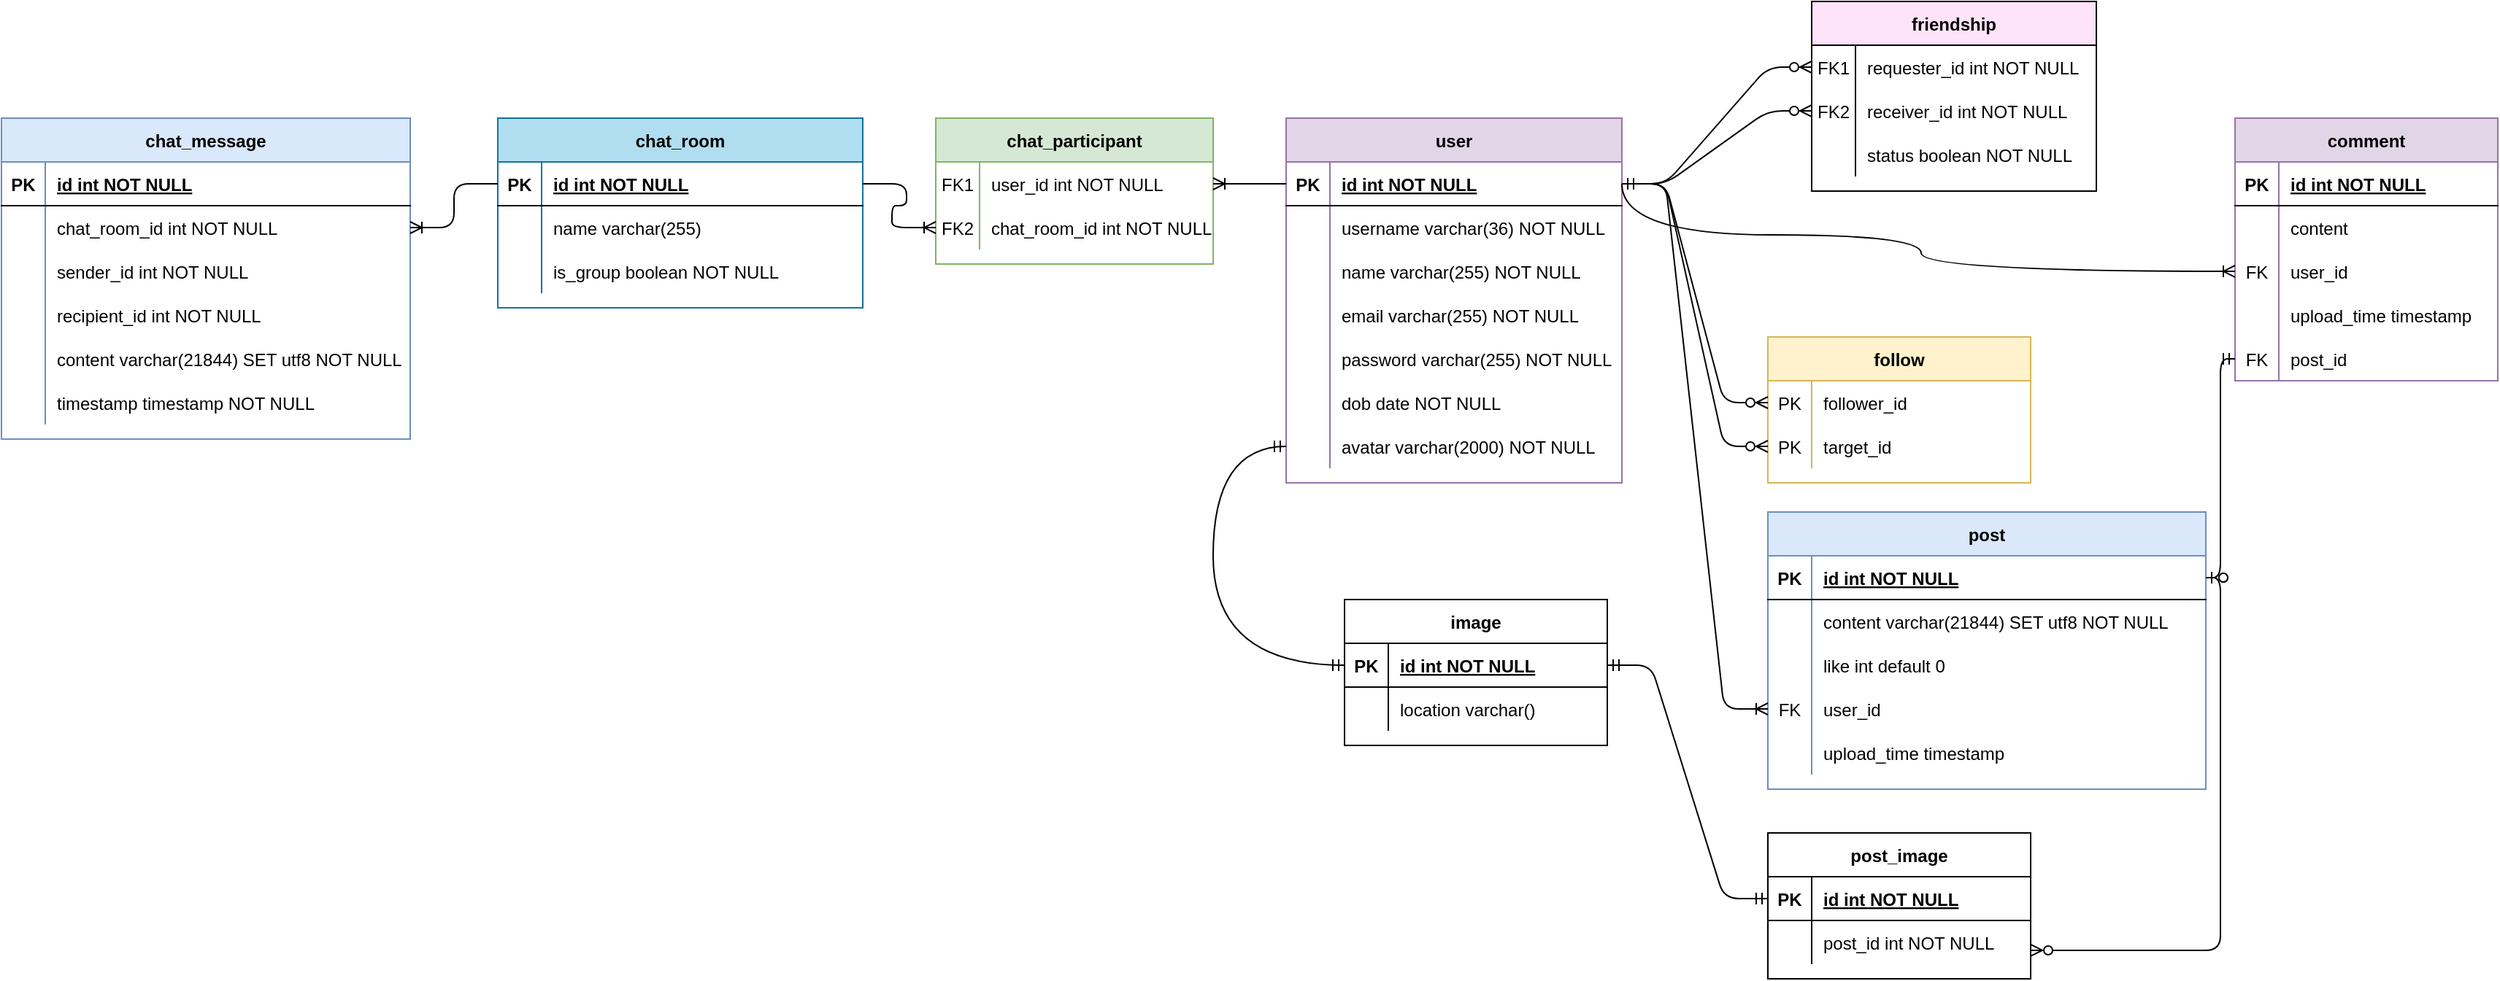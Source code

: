 <mxfile version="14.5.1" type="device"><diagram id="R2lEEEUBdFMjLlhIrx00" name="Page-1"><mxGraphModel dx="1185" dy="685" grid="1" gridSize="10" guides="1" tooltips="1" connect="1" arrows="1" fold="1" page="1" pageScale="1" pageWidth="850" pageHeight="1100" background="#ffffff" math="0" shadow="0" extFonts="Permanent Marker^https://fonts.googleapis.com/css?family=Permanent+Marker"><root><mxCell id="0"/><mxCell id="1" parent="0"/><mxCell id="C-vyLk0tnHw3VtMMgP7b-2" value="chat_room" style="shape=table;startSize=30;container=1;collapsible=1;childLayout=tableLayout;fixedRows=1;rowLines=0;fontStyle=1;align=center;resizeLast=1;fillColor=#b1ddf0;strokeColor=#10739e;" parent="1" vertex="1"><mxGeometry x="440" y="120" width="250" height="130" as="geometry"/></mxCell><mxCell id="C-vyLk0tnHw3VtMMgP7b-3" value="" style="shape=partialRectangle;collapsible=0;dropTarget=0;pointerEvents=0;fillColor=none;points=[[0,0.5],[1,0.5]];portConstraint=eastwest;top=0;left=0;right=0;bottom=1;" parent="C-vyLk0tnHw3VtMMgP7b-2" vertex="1"><mxGeometry y="30" width="250" height="30" as="geometry"/></mxCell><mxCell id="C-vyLk0tnHw3VtMMgP7b-4" value="PK" style="shape=partialRectangle;overflow=hidden;connectable=0;fillColor=none;top=0;left=0;bottom=0;right=0;fontStyle=1;" parent="C-vyLk0tnHw3VtMMgP7b-3" vertex="1"><mxGeometry width="30" height="30" as="geometry"/></mxCell><mxCell id="C-vyLk0tnHw3VtMMgP7b-5" value="id int NOT NULL " style="shape=partialRectangle;overflow=hidden;connectable=0;fillColor=none;top=0;left=0;bottom=0;right=0;align=left;spacingLeft=6;fontStyle=5;" parent="C-vyLk0tnHw3VtMMgP7b-3" vertex="1"><mxGeometry x="30" width="220" height="30" as="geometry"/></mxCell><mxCell id="C-vyLk0tnHw3VtMMgP7b-6" value="" style="shape=partialRectangle;collapsible=0;dropTarget=0;pointerEvents=0;fillColor=none;points=[[0,0.5],[1,0.5]];portConstraint=eastwest;top=0;left=0;right=0;bottom=0;" parent="C-vyLk0tnHw3VtMMgP7b-2" vertex="1"><mxGeometry y="60" width="250" height="30" as="geometry"/></mxCell><mxCell id="C-vyLk0tnHw3VtMMgP7b-7" value="" style="shape=partialRectangle;overflow=hidden;connectable=0;fillColor=none;top=0;left=0;bottom=0;right=0;" parent="C-vyLk0tnHw3VtMMgP7b-6" vertex="1"><mxGeometry width="30" height="30" as="geometry"/></mxCell><mxCell id="C-vyLk0tnHw3VtMMgP7b-8" value="name varchar(255)" style="shape=partialRectangle;overflow=hidden;connectable=0;fillColor=none;top=0;left=0;bottom=0;right=0;align=left;spacingLeft=6;" parent="C-vyLk0tnHw3VtMMgP7b-6" vertex="1"><mxGeometry x="30" width="220" height="30" as="geometry"/></mxCell><mxCell id="C-vyLk0tnHw3VtMMgP7b-9" value="" style="shape=partialRectangle;collapsible=0;dropTarget=0;pointerEvents=0;fillColor=none;points=[[0,0.5],[1,0.5]];portConstraint=eastwest;top=0;left=0;right=0;bottom=0;" parent="C-vyLk0tnHw3VtMMgP7b-2" vertex="1"><mxGeometry y="90" width="250" height="30" as="geometry"/></mxCell><mxCell id="C-vyLk0tnHw3VtMMgP7b-10" value="" style="shape=partialRectangle;overflow=hidden;connectable=0;fillColor=none;top=0;left=0;bottom=0;right=0;" parent="C-vyLk0tnHw3VtMMgP7b-9" vertex="1"><mxGeometry width="30" height="30" as="geometry"/></mxCell><mxCell id="C-vyLk0tnHw3VtMMgP7b-11" value="is_group boolean NOT NULL" style="shape=partialRectangle;overflow=hidden;connectable=0;fillColor=none;top=0;left=0;bottom=0;right=0;align=left;spacingLeft=6;" parent="C-vyLk0tnHw3VtMMgP7b-9" vertex="1"><mxGeometry x="30" width="220" height="30" as="geometry"/></mxCell><mxCell id="C-vyLk0tnHw3VtMMgP7b-23" value="chat_message" style="shape=table;startSize=30;container=1;collapsible=1;childLayout=tableLayout;fixedRows=1;rowLines=0;fontStyle=1;align=center;resizeLast=1;fillColor=#dae8fc;strokeColor=#6c8ebf;" parent="1" vertex="1"><mxGeometry x="100" y="120" width="280" height="220" as="geometry"/></mxCell><mxCell id="C-vyLk0tnHw3VtMMgP7b-24" value="" style="shape=partialRectangle;collapsible=0;dropTarget=0;pointerEvents=0;fillColor=none;points=[[0,0.5],[1,0.5]];portConstraint=eastwest;top=0;left=0;right=0;bottom=1;" parent="C-vyLk0tnHw3VtMMgP7b-23" vertex="1"><mxGeometry y="30" width="280" height="30" as="geometry"/></mxCell><mxCell id="C-vyLk0tnHw3VtMMgP7b-25" value="PK" style="shape=partialRectangle;overflow=hidden;connectable=0;fillColor=none;top=0;left=0;bottom=0;right=0;fontStyle=1;" parent="C-vyLk0tnHw3VtMMgP7b-24" vertex="1"><mxGeometry width="30" height="30" as="geometry"/></mxCell><mxCell id="C-vyLk0tnHw3VtMMgP7b-26" value="id int NOT NULL " style="shape=partialRectangle;overflow=hidden;connectable=0;fillColor=none;top=0;left=0;bottom=0;right=0;align=left;spacingLeft=6;fontStyle=5;" parent="C-vyLk0tnHw3VtMMgP7b-24" vertex="1"><mxGeometry x="30" width="250" height="30" as="geometry"/></mxCell><mxCell id="C-vyLk0tnHw3VtMMgP7b-27" value="" style="shape=partialRectangle;collapsible=0;dropTarget=0;pointerEvents=0;fillColor=none;points=[[0,0.5],[1,0.5]];portConstraint=eastwest;top=0;left=0;right=0;bottom=0;" parent="C-vyLk0tnHw3VtMMgP7b-23" vertex="1"><mxGeometry y="60" width="280" height="30" as="geometry"/></mxCell><mxCell id="C-vyLk0tnHw3VtMMgP7b-28" value="" style="shape=partialRectangle;overflow=hidden;connectable=0;fillColor=none;top=0;left=0;bottom=0;right=0;" parent="C-vyLk0tnHw3VtMMgP7b-27" vertex="1"><mxGeometry width="30" height="30" as="geometry"/></mxCell><mxCell id="C-vyLk0tnHw3VtMMgP7b-29" value="chat_room_id int NOT NULL" style="shape=partialRectangle;overflow=hidden;connectable=0;fillColor=none;top=0;left=0;bottom=0;right=0;align=left;spacingLeft=6;" parent="C-vyLk0tnHw3VtMMgP7b-27" vertex="1"><mxGeometry x="30" width="250" height="30" as="geometry"/></mxCell><mxCell id="GnM3e8JWFjY0dVEwa9tI-35" value="" style="shape=partialRectangle;collapsible=0;dropTarget=0;pointerEvents=0;fillColor=none;points=[[0,0.5],[1,0.5]];portConstraint=eastwest;top=0;left=0;right=0;bottom=0;" parent="C-vyLk0tnHw3VtMMgP7b-23" vertex="1"><mxGeometry y="90" width="280" height="30" as="geometry"/></mxCell><mxCell id="GnM3e8JWFjY0dVEwa9tI-36" value="" style="shape=partialRectangle;overflow=hidden;connectable=0;fillColor=none;top=0;left=0;bottom=0;right=0;" parent="GnM3e8JWFjY0dVEwa9tI-35" vertex="1"><mxGeometry width="30" height="30" as="geometry"/></mxCell><mxCell id="GnM3e8JWFjY0dVEwa9tI-37" value="sender_id int NOT NULL" style="shape=partialRectangle;overflow=hidden;connectable=0;fillColor=none;top=0;left=0;bottom=0;right=0;align=left;spacingLeft=6;" parent="GnM3e8JWFjY0dVEwa9tI-35" vertex="1"><mxGeometry x="30" width="250" height="30" as="geometry"/></mxCell><mxCell id="GnM3e8JWFjY0dVEwa9tI-38" value="" style="shape=partialRectangle;collapsible=0;dropTarget=0;pointerEvents=0;fillColor=none;points=[[0,0.5],[1,0.5]];portConstraint=eastwest;top=0;left=0;right=0;bottom=0;" parent="C-vyLk0tnHw3VtMMgP7b-23" vertex="1"><mxGeometry y="120" width="280" height="30" as="geometry"/></mxCell><mxCell id="GnM3e8JWFjY0dVEwa9tI-39" value="" style="shape=partialRectangle;overflow=hidden;connectable=0;fillColor=none;top=0;left=0;bottom=0;right=0;" parent="GnM3e8JWFjY0dVEwa9tI-38" vertex="1"><mxGeometry width="30" height="30" as="geometry"/></mxCell><mxCell id="GnM3e8JWFjY0dVEwa9tI-40" value="recipient_id int NOT NULL" style="shape=partialRectangle;overflow=hidden;connectable=0;fillColor=none;top=0;left=0;bottom=0;right=0;align=left;spacingLeft=6;" parent="GnM3e8JWFjY0dVEwa9tI-38" vertex="1"><mxGeometry x="30" width="250" height="30" as="geometry"/></mxCell><mxCell id="GnM3e8JWFjY0dVEwa9tI-41" value="" style="shape=partialRectangle;collapsible=0;dropTarget=0;pointerEvents=0;fillColor=none;points=[[0,0.5],[1,0.5]];portConstraint=eastwest;top=0;left=0;right=0;bottom=0;" parent="C-vyLk0tnHw3VtMMgP7b-23" vertex="1"><mxGeometry y="150" width="280" height="30" as="geometry"/></mxCell><mxCell id="GnM3e8JWFjY0dVEwa9tI-42" value="" style="shape=partialRectangle;overflow=hidden;connectable=0;fillColor=none;top=0;left=0;bottom=0;right=0;" parent="GnM3e8JWFjY0dVEwa9tI-41" vertex="1"><mxGeometry width="30" height="30" as="geometry"/></mxCell><mxCell id="GnM3e8JWFjY0dVEwa9tI-43" value="content varchar(21844) SET utf8 NOT NULL" style="shape=partialRectangle;overflow=hidden;connectable=0;fillColor=none;top=0;left=0;bottom=0;right=0;align=left;spacingLeft=6;" parent="GnM3e8JWFjY0dVEwa9tI-41" vertex="1"><mxGeometry x="30" width="250" height="30" as="geometry"/></mxCell><mxCell id="GnM3e8JWFjY0dVEwa9tI-44" value="" style="shape=partialRectangle;collapsible=0;dropTarget=0;pointerEvents=0;fillColor=none;points=[[0,0.5],[1,0.5]];portConstraint=eastwest;top=0;left=0;right=0;bottom=0;" parent="C-vyLk0tnHw3VtMMgP7b-23" vertex="1"><mxGeometry y="180" width="280" height="30" as="geometry"/></mxCell><mxCell id="GnM3e8JWFjY0dVEwa9tI-45" value="" style="shape=partialRectangle;overflow=hidden;connectable=0;fillColor=none;top=0;left=0;bottom=0;right=0;" parent="GnM3e8JWFjY0dVEwa9tI-44" vertex="1"><mxGeometry width="30" height="30" as="geometry"/></mxCell><mxCell id="GnM3e8JWFjY0dVEwa9tI-46" value="timestamp timestamp NOT NULL" style="shape=partialRectangle;overflow=hidden;connectable=0;fillColor=none;top=0;left=0;bottom=0;right=0;align=left;spacingLeft=6;" parent="GnM3e8JWFjY0dVEwa9tI-44" vertex="1"><mxGeometry x="30" width="250" height="30" as="geometry"/></mxCell><mxCell id="GnM3e8JWFjY0dVEwa9tI-47" value="chat_participant" style="shape=table;startSize=30;container=1;collapsible=1;childLayout=tableLayout;fixedRows=1;rowLines=0;fontStyle=1;align=center;resizeLast=1;fillColor=#d5e8d4;strokeColor=#82b366;" parent="1" vertex="1"><mxGeometry x="740" y="120" width="190" height="100" as="geometry"/></mxCell><mxCell id="GnM3e8JWFjY0dVEwa9tI-54" value="" style="shape=partialRectangle;collapsible=0;dropTarget=0;pointerEvents=0;fillColor=none;top=0;left=0;bottom=0;right=0;points=[[0,0.5],[1,0.5]];portConstraint=eastwest;" parent="GnM3e8JWFjY0dVEwa9tI-47" vertex="1"><mxGeometry y="30" width="190" height="30" as="geometry"/></mxCell><mxCell id="GnM3e8JWFjY0dVEwa9tI-55" value="FK1" style="shape=partialRectangle;connectable=0;fillColor=none;top=0;left=0;bottom=0;right=0;editable=1;overflow=hidden;" parent="GnM3e8JWFjY0dVEwa9tI-54" vertex="1"><mxGeometry width="30" height="30" as="geometry"/></mxCell><mxCell id="GnM3e8JWFjY0dVEwa9tI-56" value="user_id int NOT NULL" style="shape=partialRectangle;connectable=0;fillColor=none;top=0;left=0;bottom=0;right=0;align=left;spacingLeft=6;overflow=hidden;" parent="GnM3e8JWFjY0dVEwa9tI-54" vertex="1"><mxGeometry x="30" width="160" height="30" as="geometry"/></mxCell><mxCell id="GnM3e8JWFjY0dVEwa9tI-57" value="" style="shape=partialRectangle;collapsible=0;dropTarget=0;pointerEvents=0;fillColor=none;top=0;left=0;bottom=0;right=0;points=[[0,0.5],[1,0.5]];portConstraint=eastwest;" parent="GnM3e8JWFjY0dVEwa9tI-47" vertex="1"><mxGeometry y="60" width="190" height="30" as="geometry"/></mxCell><mxCell id="GnM3e8JWFjY0dVEwa9tI-58" value="FK2" style="shape=partialRectangle;connectable=0;fillColor=none;top=0;left=0;bottom=0;right=0;editable=1;overflow=hidden;" parent="GnM3e8JWFjY0dVEwa9tI-57" vertex="1"><mxGeometry width="30" height="30" as="geometry"/></mxCell><mxCell id="GnM3e8JWFjY0dVEwa9tI-59" value="chat_room_id int NOT NULL" style="shape=partialRectangle;connectable=0;fillColor=none;top=0;left=0;bottom=0;right=0;align=left;spacingLeft=6;overflow=hidden;" parent="GnM3e8JWFjY0dVEwa9tI-57" vertex="1"><mxGeometry x="30" width="160" height="30" as="geometry"/></mxCell><mxCell id="GnM3e8JWFjY0dVEwa9tI-60" value="user" style="shape=table;startSize=30;container=1;collapsible=1;childLayout=tableLayout;fixedRows=1;rowLines=0;fontStyle=1;align=center;resizeLast=1;fillColor=#e1d5e7;strokeColor=#9673a6;" parent="1" vertex="1"><mxGeometry x="980" y="120" width="230" height="250" as="geometry"/></mxCell><mxCell id="GnM3e8JWFjY0dVEwa9tI-61" value="" style="shape=partialRectangle;collapsible=0;dropTarget=0;pointerEvents=0;fillColor=none;top=0;left=0;bottom=1;right=0;points=[[0,0.5],[1,0.5]];portConstraint=eastwest;" parent="GnM3e8JWFjY0dVEwa9tI-60" vertex="1"><mxGeometry y="30" width="230" height="30" as="geometry"/></mxCell><mxCell id="GnM3e8JWFjY0dVEwa9tI-62" value="PK" style="shape=partialRectangle;connectable=0;fillColor=none;top=0;left=0;bottom=0;right=0;fontStyle=1;overflow=hidden;" parent="GnM3e8JWFjY0dVEwa9tI-61" vertex="1"><mxGeometry width="30" height="30" as="geometry"/></mxCell><mxCell id="GnM3e8JWFjY0dVEwa9tI-63" value="id int NOT NULL" style="shape=partialRectangle;connectable=0;fillColor=none;top=0;left=0;bottom=0;right=0;align=left;spacingLeft=6;fontStyle=5;overflow=hidden;" parent="GnM3e8JWFjY0dVEwa9tI-61" vertex="1"><mxGeometry x="30" width="200" height="30" as="geometry"/></mxCell><mxCell id="GnM3e8JWFjY0dVEwa9tI-64" value="" style="shape=partialRectangle;collapsible=0;dropTarget=0;pointerEvents=0;fillColor=none;top=0;left=0;bottom=0;right=0;points=[[0,0.5],[1,0.5]];portConstraint=eastwest;" parent="GnM3e8JWFjY0dVEwa9tI-60" vertex="1"><mxGeometry y="60" width="230" height="30" as="geometry"/></mxCell><mxCell id="GnM3e8JWFjY0dVEwa9tI-65" value="" style="shape=partialRectangle;connectable=0;fillColor=none;top=0;left=0;bottom=0;right=0;editable=1;overflow=hidden;" parent="GnM3e8JWFjY0dVEwa9tI-64" vertex="1"><mxGeometry width="30" height="30" as="geometry"/></mxCell><mxCell id="GnM3e8JWFjY0dVEwa9tI-66" value="username varchar(36) NOT NULL" style="shape=partialRectangle;connectable=0;fillColor=none;top=0;left=0;bottom=0;right=0;align=left;spacingLeft=6;overflow=hidden;" parent="GnM3e8JWFjY0dVEwa9tI-64" vertex="1"><mxGeometry x="30" width="200" height="30" as="geometry"/></mxCell><mxCell id="GnM3e8JWFjY0dVEwa9tI-67" value="" style="shape=partialRectangle;collapsible=0;dropTarget=0;pointerEvents=0;fillColor=none;top=0;left=0;bottom=0;right=0;points=[[0,0.5],[1,0.5]];portConstraint=eastwest;" parent="GnM3e8JWFjY0dVEwa9tI-60" vertex="1"><mxGeometry y="90" width="230" height="30" as="geometry"/></mxCell><mxCell id="GnM3e8JWFjY0dVEwa9tI-68" value="" style="shape=partialRectangle;connectable=0;fillColor=none;top=0;left=0;bottom=0;right=0;editable=1;overflow=hidden;" parent="GnM3e8JWFjY0dVEwa9tI-67" vertex="1"><mxGeometry width="30" height="30" as="geometry"/></mxCell><mxCell id="GnM3e8JWFjY0dVEwa9tI-69" value="name varchar(255) NOT NULL" style="shape=partialRectangle;connectable=0;fillColor=none;top=0;left=0;bottom=0;right=0;align=left;spacingLeft=6;overflow=hidden;" parent="GnM3e8JWFjY0dVEwa9tI-67" vertex="1"><mxGeometry x="30" width="200" height="30" as="geometry"/></mxCell><mxCell id="GnM3e8JWFjY0dVEwa9tI-70" value="" style="shape=partialRectangle;collapsible=0;dropTarget=0;pointerEvents=0;fillColor=none;top=0;left=0;bottom=0;right=0;points=[[0,0.5],[1,0.5]];portConstraint=eastwest;" parent="GnM3e8JWFjY0dVEwa9tI-60" vertex="1"><mxGeometry y="120" width="230" height="30" as="geometry"/></mxCell><mxCell id="GnM3e8JWFjY0dVEwa9tI-71" value="" style="shape=partialRectangle;connectable=0;fillColor=none;top=0;left=0;bottom=0;right=0;editable=1;overflow=hidden;" parent="GnM3e8JWFjY0dVEwa9tI-70" vertex="1"><mxGeometry width="30" height="30" as="geometry"/></mxCell><mxCell id="GnM3e8JWFjY0dVEwa9tI-72" value="email varchar(255) NOT NULL" style="shape=partialRectangle;connectable=0;fillColor=none;top=0;left=0;bottom=0;right=0;align=left;spacingLeft=6;overflow=hidden;" parent="GnM3e8JWFjY0dVEwa9tI-70" vertex="1"><mxGeometry x="30" width="200" height="30" as="geometry"/></mxCell><mxCell id="GnM3e8JWFjY0dVEwa9tI-76" value="" style="shape=partialRectangle;collapsible=0;dropTarget=0;pointerEvents=0;fillColor=none;top=0;left=0;bottom=0;right=0;points=[[0,0.5],[1,0.5]];portConstraint=eastwest;" parent="GnM3e8JWFjY0dVEwa9tI-60" vertex="1"><mxGeometry y="150" width="230" height="30" as="geometry"/></mxCell><mxCell id="GnM3e8JWFjY0dVEwa9tI-77" value="" style="shape=partialRectangle;connectable=0;fillColor=none;top=0;left=0;bottom=0;right=0;editable=1;overflow=hidden;" parent="GnM3e8JWFjY0dVEwa9tI-76" vertex="1"><mxGeometry width="30" height="30" as="geometry"/></mxCell><mxCell id="GnM3e8JWFjY0dVEwa9tI-78" value="password varchar(255) NOT NULL" style="shape=partialRectangle;connectable=0;fillColor=none;top=0;left=0;bottom=0;right=0;align=left;spacingLeft=6;overflow=hidden;" parent="GnM3e8JWFjY0dVEwa9tI-76" vertex="1"><mxGeometry x="30" width="200" height="30" as="geometry"/></mxCell><mxCell id="GnM3e8JWFjY0dVEwa9tI-79" value="" style="shape=partialRectangle;collapsible=0;dropTarget=0;pointerEvents=0;fillColor=none;top=0;left=0;bottom=0;right=0;points=[[0,0.5],[1,0.5]];portConstraint=eastwest;" parent="GnM3e8JWFjY0dVEwa9tI-60" vertex="1"><mxGeometry y="180" width="230" height="30" as="geometry"/></mxCell><mxCell id="GnM3e8JWFjY0dVEwa9tI-80" value="" style="shape=partialRectangle;connectable=0;fillColor=none;top=0;left=0;bottom=0;right=0;editable=1;overflow=hidden;" parent="GnM3e8JWFjY0dVEwa9tI-79" vertex="1"><mxGeometry width="30" height="30" as="geometry"/></mxCell><mxCell id="GnM3e8JWFjY0dVEwa9tI-81" value="dob date NOT NULL" style="shape=partialRectangle;connectable=0;fillColor=none;top=0;left=0;bottom=0;right=0;align=left;spacingLeft=6;overflow=hidden;" parent="GnM3e8JWFjY0dVEwa9tI-79" vertex="1"><mxGeometry x="30" width="200" height="30" as="geometry"/></mxCell><mxCell id="GnM3e8JWFjY0dVEwa9tI-82" value="" style="shape=partialRectangle;collapsible=0;dropTarget=0;pointerEvents=0;fillColor=none;top=0;left=0;bottom=0;right=0;points=[[0,0.5],[1,0.5]];portConstraint=eastwest;" parent="GnM3e8JWFjY0dVEwa9tI-60" vertex="1"><mxGeometry y="210" width="230" height="30" as="geometry"/></mxCell><mxCell id="GnM3e8JWFjY0dVEwa9tI-83" value="" style="shape=partialRectangle;connectable=0;fillColor=none;top=0;left=0;bottom=0;right=0;editable=1;overflow=hidden;" parent="GnM3e8JWFjY0dVEwa9tI-82" vertex="1"><mxGeometry width="30" height="30" as="geometry"/></mxCell><mxCell id="GnM3e8JWFjY0dVEwa9tI-84" value="avatar varchar(2000) NOT NULL" style="shape=partialRectangle;connectable=0;fillColor=none;top=0;left=0;bottom=0;right=0;align=left;spacingLeft=6;overflow=hidden;" parent="GnM3e8JWFjY0dVEwa9tI-82" vertex="1"><mxGeometry x="30" width="200" height="30" as="geometry"/></mxCell><mxCell id="GnM3e8JWFjY0dVEwa9tI-73" value="" style="edgeStyle=entityRelationEdgeStyle;fontSize=12;html=1;endArrow=ERoneToMany;entryX=0;entryY=0.5;entryDx=0;entryDy=0;exitX=1;exitY=0.5;exitDx=0;exitDy=0;" parent="1" source="C-vyLk0tnHw3VtMMgP7b-3" target="GnM3e8JWFjY0dVEwa9tI-57" edge="1"><mxGeometry width="100" height="100" relative="1" as="geometry"><mxPoint x="540" y="460" as="sourcePoint"/><mxPoint x="640" y="360" as="targetPoint"/></mxGeometry></mxCell><mxCell id="GnM3e8JWFjY0dVEwa9tI-74" value="" style="edgeStyle=entityRelationEdgeStyle;fontSize=12;html=1;endArrow=ERoneToMany;entryX=1;entryY=0.5;entryDx=0;entryDy=0;exitX=0;exitY=0.5;exitDx=0;exitDy=0;" parent="1" source="GnM3e8JWFjY0dVEwa9tI-61" target="GnM3e8JWFjY0dVEwa9tI-54" edge="1"><mxGeometry width="100" height="100" relative="1" as="geometry"><mxPoint x="770" y="470" as="sourcePoint"/><mxPoint x="870" y="370" as="targetPoint"/></mxGeometry></mxCell><mxCell id="GnM3e8JWFjY0dVEwa9tI-75" value="" style="edgeStyle=entityRelationEdgeStyle;fontSize=12;html=1;endArrow=ERoneToMany;entryX=1;entryY=0.5;entryDx=0;entryDy=0;exitX=0;exitY=0.5;exitDx=0;exitDy=0;" parent="1" source="C-vyLk0tnHw3VtMMgP7b-3" target="C-vyLk0tnHw3VtMMgP7b-27" edge="1"><mxGeometry width="100" height="100" relative="1" as="geometry"><mxPoint x="540" y="460" as="sourcePoint"/><mxPoint x="450" y="310" as="targetPoint"/></mxGeometry></mxCell><mxCell id="GnM3e8JWFjY0dVEwa9tI-85" value="friendship" style="shape=table;startSize=30;container=1;collapsible=1;childLayout=tableLayout;fixedRows=1;rowLines=0;fontStyle=1;align=center;resizeLast=1;fillColor=#FFE3F9;" parent="1" vertex="1"><mxGeometry x="1340" y="40" width="195" height="130" as="geometry"/></mxCell><mxCell id="GnM3e8JWFjY0dVEwa9tI-89" value="" style="shape=partialRectangle;collapsible=0;dropTarget=0;pointerEvents=0;fillColor=none;top=0;left=0;bottom=0;right=0;points=[[0,0.5],[1,0.5]];portConstraint=eastwest;" parent="GnM3e8JWFjY0dVEwa9tI-85" vertex="1"><mxGeometry y="30" width="195" height="30" as="geometry"/></mxCell><mxCell id="GnM3e8JWFjY0dVEwa9tI-90" value="FK1" style="shape=partialRectangle;connectable=0;fillColor=none;top=0;left=0;bottom=0;right=0;editable=1;overflow=hidden;" parent="GnM3e8JWFjY0dVEwa9tI-89" vertex="1"><mxGeometry width="30" height="30" as="geometry"/></mxCell><mxCell id="GnM3e8JWFjY0dVEwa9tI-91" value="requester_id int NOT NULL" style="shape=partialRectangle;connectable=0;fillColor=none;top=0;left=0;bottom=0;right=0;align=left;spacingLeft=6;overflow=hidden;" parent="GnM3e8JWFjY0dVEwa9tI-89" vertex="1"><mxGeometry x="30" width="165" height="30" as="geometry"/></mxCell><mxCell id="GnM3e8JWFjY0dVEwa9tI-92" value="" style="shape=partialRectangle;collapsible=0;dropTarget=0;pointerEvents=0;fillColor=none;top=0;left=0;bottom=0;right=0;points=[[0,0.5],[1,0.5]];portConstraint=eastwest;" parent="GnM3e8JWFjY0dVEwa9tI-85" vertex="1"><mxGeometry y="60" width="195" height="30" as="geometry"/></mxCell><mxCell id="GnM3e8JWFjY0dVEwa9tI-93" value="FK2" style="shape=partialRectangle;connectable=0;fillColor=none;top=0;left=0;bottom=0;right=0;editable=1;overflow=hidden;" parent="GnM3e8JWFjY0dVEwa9tI-92" vertex="1"><mxGeometry width="30" height="30" as="geometry"/></mxCell><mxCell id="GnM3e8JWFjY0dVEwa9tI-94" value="receiver_id int NOT NULL" style="shape=partialRectangle;connectable=0;fillColor=none;top=0;left=0;bottom=0;right=0;align=left;spacingLeft=6;overflow=hidden;" parent="GnM3e8JWFjY0dVEwa9tI-92" vertex="1"><mxGeometry x="30" width="165" height="30" as="geometry"/></mxCell><mxCell id="GnM3e8JWFjY0dVEwa9tI-95" value="" style="shape=partialRectangle;collapsible=0;dropTarget=0;pointerEvents=0;fillColor=none;top=0;left=0;bottom=0;right=0;points=[[0,0.5],[1,0.5]];portConstraint=eastwest;" parent="GnM3e8JWFjY0dVEwa9tI-85" vertex="1"><mxGeometry y="90" width="195" height="30" as="geometry"/></mxCell><mxCell id="GnM3e8JWFjY0dVEwa9tI-96" value="" style="shape=partialRectangle;connectable=0;fillColor=none;top=0;left=0;bottom=0;right=0;editable=1;overflow=hidden;" parent="GnM3e8JWFjY0dVEwa9tI-95" vertex="1"><mxGeometry width="30" height="30" as="geometry"/></mxCell><mxCell id="GnM3e8JWFjY0dVEwa9tI-97" value="status boolean NOT NULL" style="shape=partialRectangle;connectable=0;fillColor=none;top=0;left=0;bottom=0;right=0;align=left;spacingLeft=6;overflow=hidden;" parent="GnM3e8JWFjY0dVEwa9tI-95" vertex="1"><mxGeometry x="30" width="165" height="30" as="geometry"/></mxCell><mxCell id="GnM3e8JWFjY0dVEwa9tI-98" value="" style="edgeStyle=entityRelationEdgeStyle;fontSize=12;html=1;endArrow=ERzeroToMany;startArrow=ERmandOne;exitX=1;exitY=0.5;exitDx=0;exitDy=0;entryX=0;entryY=0.5;entryDx=0;entryDy=0;" parent="1" source="GnM3e8JWFjY0dVEwa9tI-61" target="GnM3e8JWFjY0dVEwa9tI-89" edge="1"><mxGeometry width="100" height="100" relative="1" as="geometry"><mxPoint x="930" y="460" as="sourcePoint"/><mxPoint x="1030" y="360" as="targetPoint"/></mxGeometry></mxCell><mxCell id="GnM3e8JWFjY0dVEwa9tI-99" value="" style="edgeStyle=entityRelationEdgeStyle;fontSize=12;html=1;endArrow=ERzeroToMany;startArrow=ERmandOne;exitX=1;exitY=0.5;exitDx=0;exitDy=0;entryX=0;entryY=0.5;entryDx=0;entryDy=0;" parent="1" source="GnM3e8JWFjY0dVEwa9tI-61" target="GnM3e8JWFjY0dVEwa9tI-92" edge="1"><mxGeometry width="100" height="100" relative="1" as="geometry"><mxPoint x="1240" y="175" as="sourcePoint"/><mxPoint x="1330" y="175" as="targetPoint"/></mxGeometry></mxCell><mxCell id="GnM3e8JWFjY0dVEwa9tI-100" value="post" style="shape=table;startSize=30;container=1;collapsible=1;childLayout=tableLayout;fixedRows=1;rowLines=0;fontStyle=1;align=center;resizeLast=1;fillColor=#dae8fc;strokeColor=#6c8ebf;" parent="1" vertex="1"><mxGeometry x="1310" y="390" width="300" height="190" as="geometry"/></mxCell><mxCell id="GnM3e8JWFjY0dVEwa9tI-101" value="" style="shape=partialRectangle;collapsible=0;dropTarget=0;pointerEvents=0;fillColor=none;top=0;left=0;bottom=1;right=0;points=[[0,0.5],[1,0.5]];portConstraint=eastwest;" parent="GnM3e8JWFjY0dVEwa9tI-100" vertex="1"><mxGeometry y="30" width="300" height="30" as="geometry"/></mxCell><mxCell id="GnM3e8JWFjY0dVEwa9tI-102" value="PK" style="shape=partialRectangle;connectable=0;fillColor=none;top=0;left=0;bottom=0;right=0;fontStyle=1;overflow=hidden;" parent="GnM3e8JWFjY0dVEwa9tI-101" vertex="1"><mxGeometry width="30" height="30" as="geometry"/></mxCell><mxCell id="GnM3e8JWFjY0dVEwa9tI-103" value="id int NOT NULL" style="shape=partialRectangle;connectable=0;fillColor=none;top=0;left=0;bottom=0;right=0;align=left;spacingLeft=6;fontStyle=5;overflow=hidden;" parent="GnM3e8JWFjY0dVEwa9tI-101" vertex="1"><mxGeometry x="30" width="270" height="30" as="geometry"/></mxCell><mxCell id="GnM3e8JWFjY0dVEwa9tI-104" value="" style="shape=partialRectangle;collapsible=0;dropTarget=0;pointerEvents=0;fillColor=none;top=0;left=0;bottom=0;right=0;points=[[0,0.5],[1,0.5]];portConstraint=eastwest;" parent="GnM3e8JWFjY0dVEwa9tI-100" vertex="1"><mxGeometry y="60" width="300" height="30" as="geometry"/></mxCell><mxCell id="GnM3e8JWFjY0dVEwa9tI-105" value="" style="shape=partialRectangle;connectable=0;fillColor=none;top=0;left=0;bottom=0;right=0;editable=1;overflow=hidden;" parent="GnM3e8JWFjY0dVEwa9tI-104" vertex="1"><mxGeometry width="30" height="30" as="geometry"/></mxCell><mxCell id="GnM3e8JWFjY0dVEwa9tI-106" value="content varchar(21844) SET utf8 NOT NULL" style="shape=partialRectangle;connectable=0;fillColor=none;top=0;left=0;bottom=0;right=0;align=left;spacingLeft=6;overflow=hidden;" parent="GnM3e8JWFjY0dVEwa9tI-104" vertex="1"><mxGeometry x="30" width="270" height="30" as="geometry"/></mxCell><mxCell id="GnM3e8JWFjY0dVEwa9tI-107" value="" style="shape=partialRectangle;collapsible=0;dropTarget=0;pointerEvents=0;fillColor=none;top=0;left=0;bottom=0;right=0;points=[[0,0.5],[1,0.5]];portConstraint=eastwest;" parent="GnM3e8JWFjY0dVEwa9tI-100" vertex="1"><mxGeometry y="90" width="300" height="30" as="geometry"/></mxCell><mxCell id="GnM3e8JWFjY0dVEwa9tI-108" value="" style="shape=partialRectangle;connectable=0;fillColor=none;top=0;left=0;bottom=0;right=0;editable=1;overflow=hidden;" parent="GnM3e8JWFjY0dVEwa9tI-107" vertex="1"><mxGeometry width="30" height="30" as="geometry"/></mxCell><mxCell id="GnM3e8JWFjY0dVEwa9tI-109" value="like int default 0" style="shape=partialRectangle;connectable=0;fillColor=none;top=0;left=0;bottom=0;right=0;align=left;spacingLeft=6;overflow=hidden;" parent="GnM3e8JWFjY0dVEwa9tI-107" vertex="1"><mxGeometry x="30" width="270" height="30" as="geometry"/></mxCell><mxCell id="GnM3e8JWFjY0dVEwa9tI-110" value="" style="shape=partialRectangle;collapsible=0;dropTarget=0;pointerEvents=0;fillColor=none;top=0;left=0;bottom=0;right=0;points=[[0,0.5],[1,0.5]];portConstraint=eastwest;" parent="GnM3e8JWFjY0dVEwa9tI-100" vertex="1"><mxGeometry y="120" width="300" height="30" as="geometry"/></mxCell><mxCell id="GnM3e8JWFjY0dVEwa9tI-111" value="FK" style="shape=partialRectangle;connectable=0;fillColor=none;top=0;left=0;bottom=0;right=0;editable=1;overflow=hidden;" parent="GnM3e8JWFjY0dVEwa9tI-110" vertex="1"><mxGeometry width="30" height="30" as="geometry"/></mxCell><mxCell id="GnM3e8JWFjY0dVEwa9tI-112" value="user_id" style="shape=partialRectangle;connectable=0;fillColor=none;top=0;left=0;bottom=0;right=0;align=left;spacingLeft=6;overflow=hidden;" parent="GnM3e8JWFjY0dVEwa9tI-110" vertex="1"><mxGeometry x="30" width="270" height="30" as="geometry"/></mxCell><mxCell id="GnM3e8JWFjY0dVEwa9tI-113" value="" style="shape=partialRectangle;collapsible=0;dropTarget=0;pointerEvents=0;fillColor=none;top=0;left=0;bottom=0;right=0;points=[[0,0.5],[1,0.5]];portConstraint=eastwest;" parent="GnM3e8JWFjY0dVEwa9tI-100" vertex="1"><mxGeometry y="150" width="300" height="30" as="geometry"/></mxCell><mxCell id="GnM3e8JWFjY0dVEwa9tI-114" value="" style="shape=partialRectangle;connectable=0;fillColor=none;top=0;left=0;bottom=0;right=0;editable=1;overflow=hidden;" parent="GnM3e8JWFjY0dVEwa9tI-113" vertex="1"><mxGeometry width="30" height="30" as="geometry"/></mxCell><mxCell id="GnM3e8JWFjY0dVEwa9tI-115" value="upload_time timestamp" style="shape=partialRectangle;connectable=0;fillColor=none;top=0;left=0;bottom=0;right=0;align=left;spacingLeft=6;overflow=hidden;" parent="GnM3e8JWFjY0dVEwa9tI-113" vertex="1"><mxGeometry x="30" width="270" height="30" as="geometry"/></mxCell><mxCell id="GnM3e8JWFjY0dVEwa9tI-116" value="" style="edgeStyle=entityRelationEdgeStyle;fontSize=12;html=1;endArrow=ERoneToMany;entryX=0;entryY=0.5;entryDx=0;entryDy=0;exitX=1;exitY=0.5;exitDx=0;exitDy=0;" parent="1" source="GnM3e8JWFjY0dVEwa9tI-61" target="GnM3e8JWFjY0dVEwa9tI-110" edge="1"><mxGeometry width="100" height="100" relative="1" as="geometry"><mxPoint x="1180" y="540" as="sourcePoint"/><mxPoint x="1280" y="350" as="targetPoint"/></mxGeometry></mxCell><mxCell id="EJQp_yImW4OsbXq6M1MY-1" value="follow" style="shape=table;startSize=30;container=1;collapsible=1;childLayout=tableLayout;fixedRows=1;rowLines=0;fontStyle=1;align=center;resizeLast=1;fillColor=#fff2cc;strokeColor=#d6b656;" parent="1" vertex="1"><mxGeometry x="1310" y="270" width="180" height="100" as="geometry"/></mxCell><mxCell id="EJQp_yImW4OsbXq6M1MY-5" value="" style="shape=partialRectangle;collapsible=0;dropTarget=0;pointerEvents=0;fillColor=none;top=0;left=0;bottom=0;right=0;points=[[0,0.5],[1,0.5]];portConstraint=eastwest;" parent="EJQp_yImW4OsbXq6M1MY-1" vertex="1"><mxGeometry y="30" width="180" height="30" as="geometry"/></mxCell><mxCell id="EJQp_yImW4OsbXq6M1MY-6" value="PK" style="shape=partialRectangle;connectable=0;fillColor=none;top=0;left=0;bottom=0;right=0;editable=1;overflow=hidden;" parent="EJQp_yImW4OsbXq6M1MY-5" vertex="1"><mxGeometry width="30" height="30" as="geometry"/></mxCell><mxCell id="EJQp_yImW4OsbXq6M1MY-7" value="follower_id" style="shape=partialRectangle;connectable=0;fillColor=none;top=0;left=0;bottom=0;right=0;align=left;spacingLeft=6;overflow=hidden;" parent="EJQp_yImW4OsbXq6M1MY-5" vertex="1"><mxGeometry x="30" width="150" height="30" as="geometry"/></mxCell><mxCell id="EJQp_yImW4OsbXq6M1MY-8" value="" style="shape=partialRectangle;collapsible=0;dropTarget=0;pointerEvents=0;fillColor=none;top=0;left=0;bottom=0;right=0;points=[[0,0.5],[1,0.5]];portConstraint=eastwest;" parent="EJQp_yImW4OsbXq6M1MY-1" vertex="1"><mxGeometry y="60" width="180" height="30" as="geometry"/></mxCell><mxCell id="EJQp_yImW4OsbXq6M1MY-9" value="PK" style="shape=partialRectangle;connectable=0;fillColor=none;top=0;left=0;bottom=0;right=0;editable=1;overflow=hidden;" parent="EJQp_yImW4OsbXq6M1MY-8" vertex="1"><mxGeometry width="30" height="30" as="geometry"/></mxCell><mxCell id="EJQp_yImW4OsbXq6M1MY-10" value="target_id" style="shape=partialRectangle;connectable=0;fillColor=none;top=0;left=0;bottom=0;right=0;align=left;spacingLeft=6;overflow=hidden;" parent="EJQp_yImW4OsbXq6M1MY-8" vertex="1"><mxGeometry x="30" width="150" height="30" as="geometry"/></mxCell><mxCell id="kd9Tm12rCJ6_CZlmImA1-1" value="" style="edgeStyle=entityRelationEdgeStyle;fontSize=12;html=1;endArrow=ERzeroToMany;startArrow=ERmandOne;exitX=1;exitY=0.5;exitDx=0;exitDy=0;entryX=0;entryY=0.5;entryDx=0;entryDy=0;" parent="1" source="GnM3e8JWFjY0dVEwa9tI-61" target="EJQp_yImW4OsbXq6M1MY-5" edge="1"><mxGeometry width="100" height="100" relative="1" as="geometry"><mxPoint x="1080" y="590" as="sourcePoint"/><mxPoint x="1180" y="490" as="targetPoint"/></mxGeometry></mxCell><mxCell id="kd9Tm12rCJ6_CZlmImA1-2" value="" style="edgeStyle=entityRelationEdgeStyle;fontSize=12;html=1;endArrow=ERzeroToMany;startArrow=ERmandOne;exitX=1;exitY=0.5;exitDx=0;exitDy=0;entryX=0;entryY=0.5;entryDx=0;entryDy=0;" parent="1" source="GnM3e8JWFjY0dVEwa9tI-61" target="EJQp_yImW4OsbXq6M1MY-8" edge="1"><mxGeometry width="100" height="100" relative="1" as="geometry"><mxPoint x="1220" y="175" as="sourcePoint"/><mxPoint x="1320" y="325" as="targetPoint"/></mxGeometry></mxCell><mxCell id="yBaDVQD8msdPJ3Qh7TQ9-1" value="post_image" style="shape=table;startSize=30;container=1;collapsible=1;childLayout=tableLayout;fixedRows=1;rowLines=0;fontStyle=1;align=center;resizeLast=1;" parent="1" vertex="1"><mxGeometry x="1310" y="610" width="180" height="100" as="geometry"/></mxCell><mxCell id="yBaDVQD8msdPJ3Qh7TQ9-2" value="" style="shape=partialRectangle;collapsible=0;dropTarget=0;pointerEvents=0;fillColor=none;top=0;left=0;bottom=1;right=0;points=[[0,0.5],[1,0.5]];portConstraint=eastwest;" parent="yBaDVQD8msdPJ3Qh7TQ9-1" vertex="1"><mxGeometry y="30" width="180" height="30" as="geometry"/></mxCell><mxCell id="yBaDVQD8msdPJ3Qh7TQ9-3" value="PK" style="shape=partialRectangle;connectable=0;fillColor=none;top=0;left=0;bottom=0;right=0;fontStyle=1;overflow=hidden;" parent="yBaDVQD8msdPJ3Qh7TQ9-2" vertex="1"><mxGeometry width="30" height="30" as="geometry"/></mxCell><mxCell id="yBaDVQD8msdPJ3Qh7TQ9-4" value="id int NOT NULL" style="shape=partialRectangle;connectable=0;fillColor=none;top=0;left=0;bottom=0;right=0;align=left;spacingLeft=6;fontStyle=5;overflow=hidden;" parent="yBaDVQD8msdPJ3Qh7TQ9-2" vertex="1"><mxGeometry x="30" width="150" height="30" as="geometry"/></mxCell><mxCell id="yBaDVQD8msdPJ3Qh7TQ9-5" value="" style="shape=partialRectangle;collapsible=0;dropTarget=0;pointerEvents=0;fillColor=none;top=0;left=0;bottom=0;right=0;points=[[0,0.5],[1,0.5]];portConstraint=eastwest;" parent="yBaDVQD8msdPJ3Qh7TQ9-1" vertex="1"><mxGeometry y="60" width="180" height="30" as="geometry"/></mxCell><mxCell id="yBaDVQD8msdPJ3Qh7TQ9-6" value="" style="shape=partialRectangle;connectable=0;fillColor=none;top=0;left=0;bottom=0;right=0;editable=1;overflow=hidden;" parent="yBaDVQD8msdPJ3Qh7TQ9-5" vertex="1"><mxGeometry width="30" height="30" as="geometry"/></mxCell><mxCell id="yBaDVQD8msdPJ3Qh7TQ9-7" value="post_id int NOT NULL" style="shape=partialRectangle;connectable=0;fillColor=none;top=0;left=0;bottom=0;right=0;align=left;spacingLeft=6;overflow=hidden;" parent="yBaDVQD8msdPJ3Qh7TQ9-5" vertex="1"><mxGeometry x="30" width="150" height="30" as="geometry"/></mxCell><mxCell id="yBaDVQD8msdPJ3Qh7TQ9-14" value="image" style="shape=table;startSize=30;container=1;collapsible=1;childLayout=tableLayout;fixedRows=1;rowLines=0;fontStyle=1;align=center;resizeLast=1;" parent="1" vertex="1"><mxGeometry x="1020" y="450" width="180" height="100" as="geometry"/></mxCell><mxCell id="yBaDVQD8msdPJ3Qh7TQ9-15" value="" style="shape=partialRectangle;collapsible=0;dropTarget=0;pointerEvents=0;fillColor=none;top=0;left=0;bottom=1;right=0;points=[[0,0.5],[1,0.5]];portConstraint=eastwest;" parent="yBaDVQD8msdPJ3Qh7TQ9-14" vertex="1"><mxGeometry y="30" width="180" height="30" as="geometry"/></mxCell><mxCell id="yBaDVQD8msdPJ3Qh7TQ9-16" value="PK" style="shape=partialRectangle;connectable=0;fillColor=none;top=0;left=0;bottom=0;right=0;fontStyle=1;overflow=hidden;" parent="yBaDVQD8msdPJ3Qh7TQ9-15" vertex="1"><mxGeometry width="30" height="30" as="geometry"/></mxCell><mxCell id="yBaDVQD8msdPJ3Qh7TQ9-17" value="id int NOT NULL" style="shape=partialRectangle;connectable=0;fillColor=none;top=0;left=0;bottom=0;right=0;align=left;spacingLeft=6;fontStyle=5;overflow=hidden;" parent="yBaDVQD8msdPJ3Qh7TQ9-15" vertex="1"><mxGeometry x="30" width="150" height="30" as="geometry"/></mxCell><mxCell id="yBaDVQD8msdPJ3Qh7TQ9-18" value="" style="shape=partialRectangle;collapsible=0;dropTarget=0;pointerEvents=0;fillColor=none;top=0;left=0;bottom=0;right=0;points=[[0,0.5],[1,0.5]];portConstraint=eastwest;" parent="yBaDVQD8msdPJ3Qh7TQ9-14" vertex="1"><mxGeometry y="60" width="180" height="30" as="geometry"/></mxCell><mxCell id="yBaDVQD8msdPJ3Qh7TQ9-19" value="" style="shape=partialRectangle;connectable=0;fillColor=none;top=0;left=0;bottom=0;right=0;editable=1;overflow=hidden;" parent="yBaDVQD8msdPJ3Qh7TQ9-18" vertex="1"><mxGeometry width="30" height="30" as="geometry"/></mxCell><mxCell id="yBaDVQD8msdPJ3Qh7TQ9-20" value="location varchar()" style="shape=partialRectangle;connectable=0;fillColor=none;top=0;left=0;bottom=0;right=0;align=left;spacingLeft=6;overflow=hidden;" parent="yBaDVQD8msdPJ3Qh7TQ9-18" vertex="1"><mxGeometry x="30" width="150" height="30" as="geometry"/></mxCell><mxCell id="yBaDVQD8msdPJ3Qh7TQ9-27" value="" style="edgeStyle=orthogonalEdgeStyle;fontSize=12;html=1;endArrow=ERmandOne;startArrow=ERmandOne;entryX=0;entryY=0.5;entryDx=0;entryDy=0;exitX=0;exitY=0.5;exitDx=0;exitDy=0;targetPerimeterSpacing=0;sketch=0;curved=1;" parent="1" source="GnM3e8JWFjY0dVEwa9tI-82" target="yBaDVQD8msdPJ3Qh7TQ9-15" edge="1"><mxGeometry width="100" height="100" relative="1" as="geometry"><mxPoint x="870" y="370" as="sourcePoint"/><mxPoint x="880" y="555" as="targetPoint"/><Array as="points"><mxPoint x="930" y="345"/><mxPoint x="930" y="495"/></Array></mxGeometry></mxCell><mxCell id="yBaDVQD8msdPJ3Qh7TQ9-29" value="" style="edgeStyle=entityRelationEdgeStyle;fontSize=12;html=1;endArrow=ERmandOne;startArrow=ERmandOne;exitX=1;exitY=0.5;exitDx=0;exitDy=0;entryX=0;entryY=0.5;entryDx=0;entryDy=0;" parent="1" source="yBaDVQD8msdPJ3Qh7TQ9-15" target="yBaDVQD8msdPJ3Qh7TQ9-2" edge="1"><mxGeometry width="100" height="100" relative="1" as="geometry"><mxPoint x="1200" y="460" as="sourcePoint"/><mxPoint x="1300" y="360" as="targetPoint"/></mxGeometry></mxCell><mxCell id="yBaDVQD8msdPJ3Qh7TQ9-30" value="" style="edgeStyle=orthogonalEdgeStyle;fontSize=12;html=1;endArrow=ERzeroToMany;startArrow=ERzeroToOne;exitX=1;exitY=0.5;exitDx=0;exitDy=0;entryX=1;entryY=0.683;entryDx=0;entryDy=0;entryPerimeter=0;" parent="1" source="GnM3e8JWFjY0dVEwa9tI-101" target="yBaDVQD8msdPJ3Qh7TQ9-5" edge="1"><mxGeometry width="100" height="100" relative="1" as="geometry"><mxPoint x="1530" y="690" as="sourcePoint"/><mxPoint x="1580" y="610" as="targetPoint"/></mxGeometry></mxCell><mxCell id="iOet8YxHmAZmybTXWaH6-1" value="comment" style="shape=table;startSize=30;container=1;collapsible=1;childLayout=tableLayout;fixedRows=1;rowLines=0;fontStyle=1;align=center;resizeLast=1;fillColor=#e1d5e7;strokeColor=#9673a6;" vertex="1" parent="1"><mxGeometry x="1630" y="120" width="180" height="180" as="geometry"/></mxCell><mxCell id="iOet8YxHmAZmybTXWaH6-2" value="" style="shape=partialRectangle;collapsible=0;dropTarget=0;pointerEvents=0;fillColor=none;top=0;left=0;bottom=1;right=0;points=[[0,0.5],[1,0.5]];portConstraint=eastwest;" vertex="1" parent="iOet8YxHmAZmybTXWaH6-1"><mxGeometry y="30" width="180" height="30" as="geometry"/></mxCell><mxCell id="iOet8YxHmAZmybTXWaH6-3" value="PK" style="shape=partialRectangle;connectable=0;fillColor=none;top=0;left=0;bottom=0;right=0;fontStyle=1;overflow=hidden;" vertex="1" parent="iOet8YxHmAZmybTXWaH6-2"><mxGeometry width="30" height="30" as="geometry"/></mxCell><mxCell id="iOet8YxHmAZmybTXWaH6-4" value="id int NOT NULL" style="shape=partialRectangle;connectable=0;fillColor=none;top=0;left=0;bottom=0;right=0;align=left;spacingLeft=6;fontStyle=5;overflow=hidden;" vertex="1" parent="iOet8YxHmAZmybTXWaH6-2"><mxGeometry x="30" width="150" height="30" as="geometry"/></mxCell><mxCell id="iOet8YxHmAZmybTXWaH6-5" value="" style="shape=partialRectangle;collapsible=0;dropTarget=0;pointerEvents=0;fillColor=none;top=0;left=0;bottom=0;right=0;points=[[0,0.5],[1,0.5]];portConstraint=eastwest;" vertex="1" parent="iOet8YxHmAZmybTXWaH6-1"><mxGeometry y="60" width="180" height="30" as="geometry"/></mxCell><mxCell id="iOet8YxHmAZmybTXWaH6-6" value="" style="shape=partialRectangle;connectable=0;fillColor=none;top=0;left=0;bottom=0;right=0;editable=1;overflow=hidden;" vertex="1" parent="iOet8YxHmAZmybTXWaH6-5"><mxGeometry width="30" height="30" as="geometry"/></mxCell><mxCell id="iOet8YxHmAZmybTXWaH6-7" value="content" style="shape=partialRectangle;connectable=0;fillColor=none;top=0;left=0;bottom=0;right=0;align=left;spacingLeft=6;overflow=hidden;" vertex="1" parent="iOet8YxHmAZmybTXWaH6-5"><mxGeometry x="30" width="150" height="30" as="geometry"/></mxCell><mxCell id="iOet8YxHmAZmybTXWaH6-16" value="" style="shape=partialRectangle;collapsible=0;dropTarget=0;pointerEvents=0;fillColor=none;top=0;left=0;bottom=0;right=0;points=[[0,0.5],[1,0.5]];portConstraint=eastwest;" vertex="1" parent="iOet8YxHmAZmybTXWaH6-1"><mxGeometry y="90" width="180" height="30" as="geometry"/></mxCell><mxCell id="iOet8YxHmAZmybTXWaH6-17" value="FK" style="shape=partialRectangle;connectable=0;fillColor=none;top=0;left=0;bottom=0;right=0;editable=1;overflow=hidden;" vertex="1" parent="iOet8YxHmAZmybTXWaH6-16"><mxGeometry width="30" height="30" as="geometry"/></mxCell><mxCell id="iOet8YxHmAZmybTXWaH6-18" value="user_id" style="shape=partialRectangle;connectable=0;fillColor=none;top=0;left=0;bottom=0;right=0;align=left;spacingLeft=6;overflow=hidden;" vertex="1" parent="iOet8YxHmAZmybTXWaH6-16"><mxGeometry x="30" width="150" height="30" as="geometry"/></mxCell><mxCell id="iOet8YxHmAZmybTXWaH6-19" value="" style="shape=partialRectangle;collapsible=0;dropTarget=0;pointerEvents=0;fillColor=none;top=0;left=0;bottom=0;right=0;points=[[0,0.5],[1,0.5]];portConstraint=eastwest;" vertex="1" parent="iOet8YxHmAZmybTXWaH6-1"><mxGeometry y="120" width="180" height="30" as="geometry"/></mxCell><mxCell id="iOet8YxHmAZmybTXWaH6-20" value="" style="shape=partialRectangle;connectable=0;fillColor=none;top=0;left=0;bottom=0;right=0;editable=1;overflow=hidden;" vertex="1" parent="iOet8YxHmAZmybTXWaH6-19"><mxGeometry width="30" height="30" as="geometry"/></mxCell><mxCell id="iOet8YxHmAZmybTXWaH6-21" value="upload_time timestamp" style="shape=partialRectangle;connectable=0;fillColor=none;top=0;left=0;bottom=0;right=0;align=left;spacingLeft=6;overflow=hidden;" vertex="1" parent="iOet8YxHmAZmybTXWaH6-19"><mxGeometry x="30" width="150" height="30" as="geometry"/></mxCell><mxCell id="iOet8YxHmAZmybTXWaH6-22" value="" style="shape=partialRectangle;collapsible=0;dropTarget=0;pointerEvents=0;fillColor=none;top=0;left=0;bottom=0;right=0;points=[[0,0.5],[1,0.5]];portConstraint=eastwest;" vertex="1" parent="iOet8YxHmAZmybTXWaH6-1"><mxGeometry y="150" width="180" height="30" as="geometry"/></mxCell><mxCell id="iOet8YxHmAZmybTXWaH6-23" value="FK" style="shape=partialRectangle;connectable=0;fillColor=none;top=0;left=0;bottom=0;right=0;editable=1;overflow=hidden;" vertex="1" parent="iOet8YxHmAZmybTXWaH6-22"><mxGeometry width="30" height="30" as="geometry"/></mxCell><mxCell id="iOet8YxHmAZmybTXWaH6-24" value="post_id" style="shape=partialRectangle;connectable=0;fillColor=none;top=0;left=0;bottom=0;right=0;align=left;spacingLeft=6;overflow=hidden;" vertex="1" parent="iOet8YxHmAZmybTXWaH6-22"><mxGeometry x="30" width="150" height="30" as="geometry"/></mxCell><mxCell id="iOet8YxHmAZmybTXWaH6-14" value="" style="edgeStyle=orthogonalEdgeStyle;fontSize=12;html=1;endArrow=ERzeroToOne;startArrow=ERmandOne;entryX=1;entryY=0.5;entryDx=0;entryDy=0;exitX=0;exitY=0.5;exitDx=0;exitDy=0;elbow=vertical;" edge="1" parent="1" source="iOet8YxHmAZmybTXWaH6-22" target="GnM3e8JWFjY0dVEwa9tI-101"><mxGeometry width="100" height="100" relative="1" as="geometry"><mxPoint x="1330" y="570" as="sourcePoint"/><mxPoint x="1430" y="470" as="targetPoint"/></mxGeometry></mxCell><mxCell id="iOet8YxHmAZmybTXWaH6-25" value="" style="edgeStyle=orthogonalEdgeStyle;fontSize=12;html=1;endArrow=ERoneToMany;entryX=0;entryY=0.5;entryDx=0;entryDy=0;exitX=1;exitY=0.5;exitDx=0;exitDy=0;curved=1;" edge="1" parent="1" source="GnM3e8JWFjY0dVEwa9tI-61" target="iOet8YxHmAZmybTXWaH6-16"><mxGeometry width="100" height="100" relative="1" as="geometry"><mxPoint x="1530" y="320" as="sourcePoint"/><mxPoint x="1630" y="340" as="targetPoint"/><Array as="points"><mxPoint x="1210" y="200"/><mxPoint x="1415" y="200"/><mxPoint x="1415" y="225"/></Array></mxGeometry></mxCell></root></mxGraphModel></diagram></mxfile>